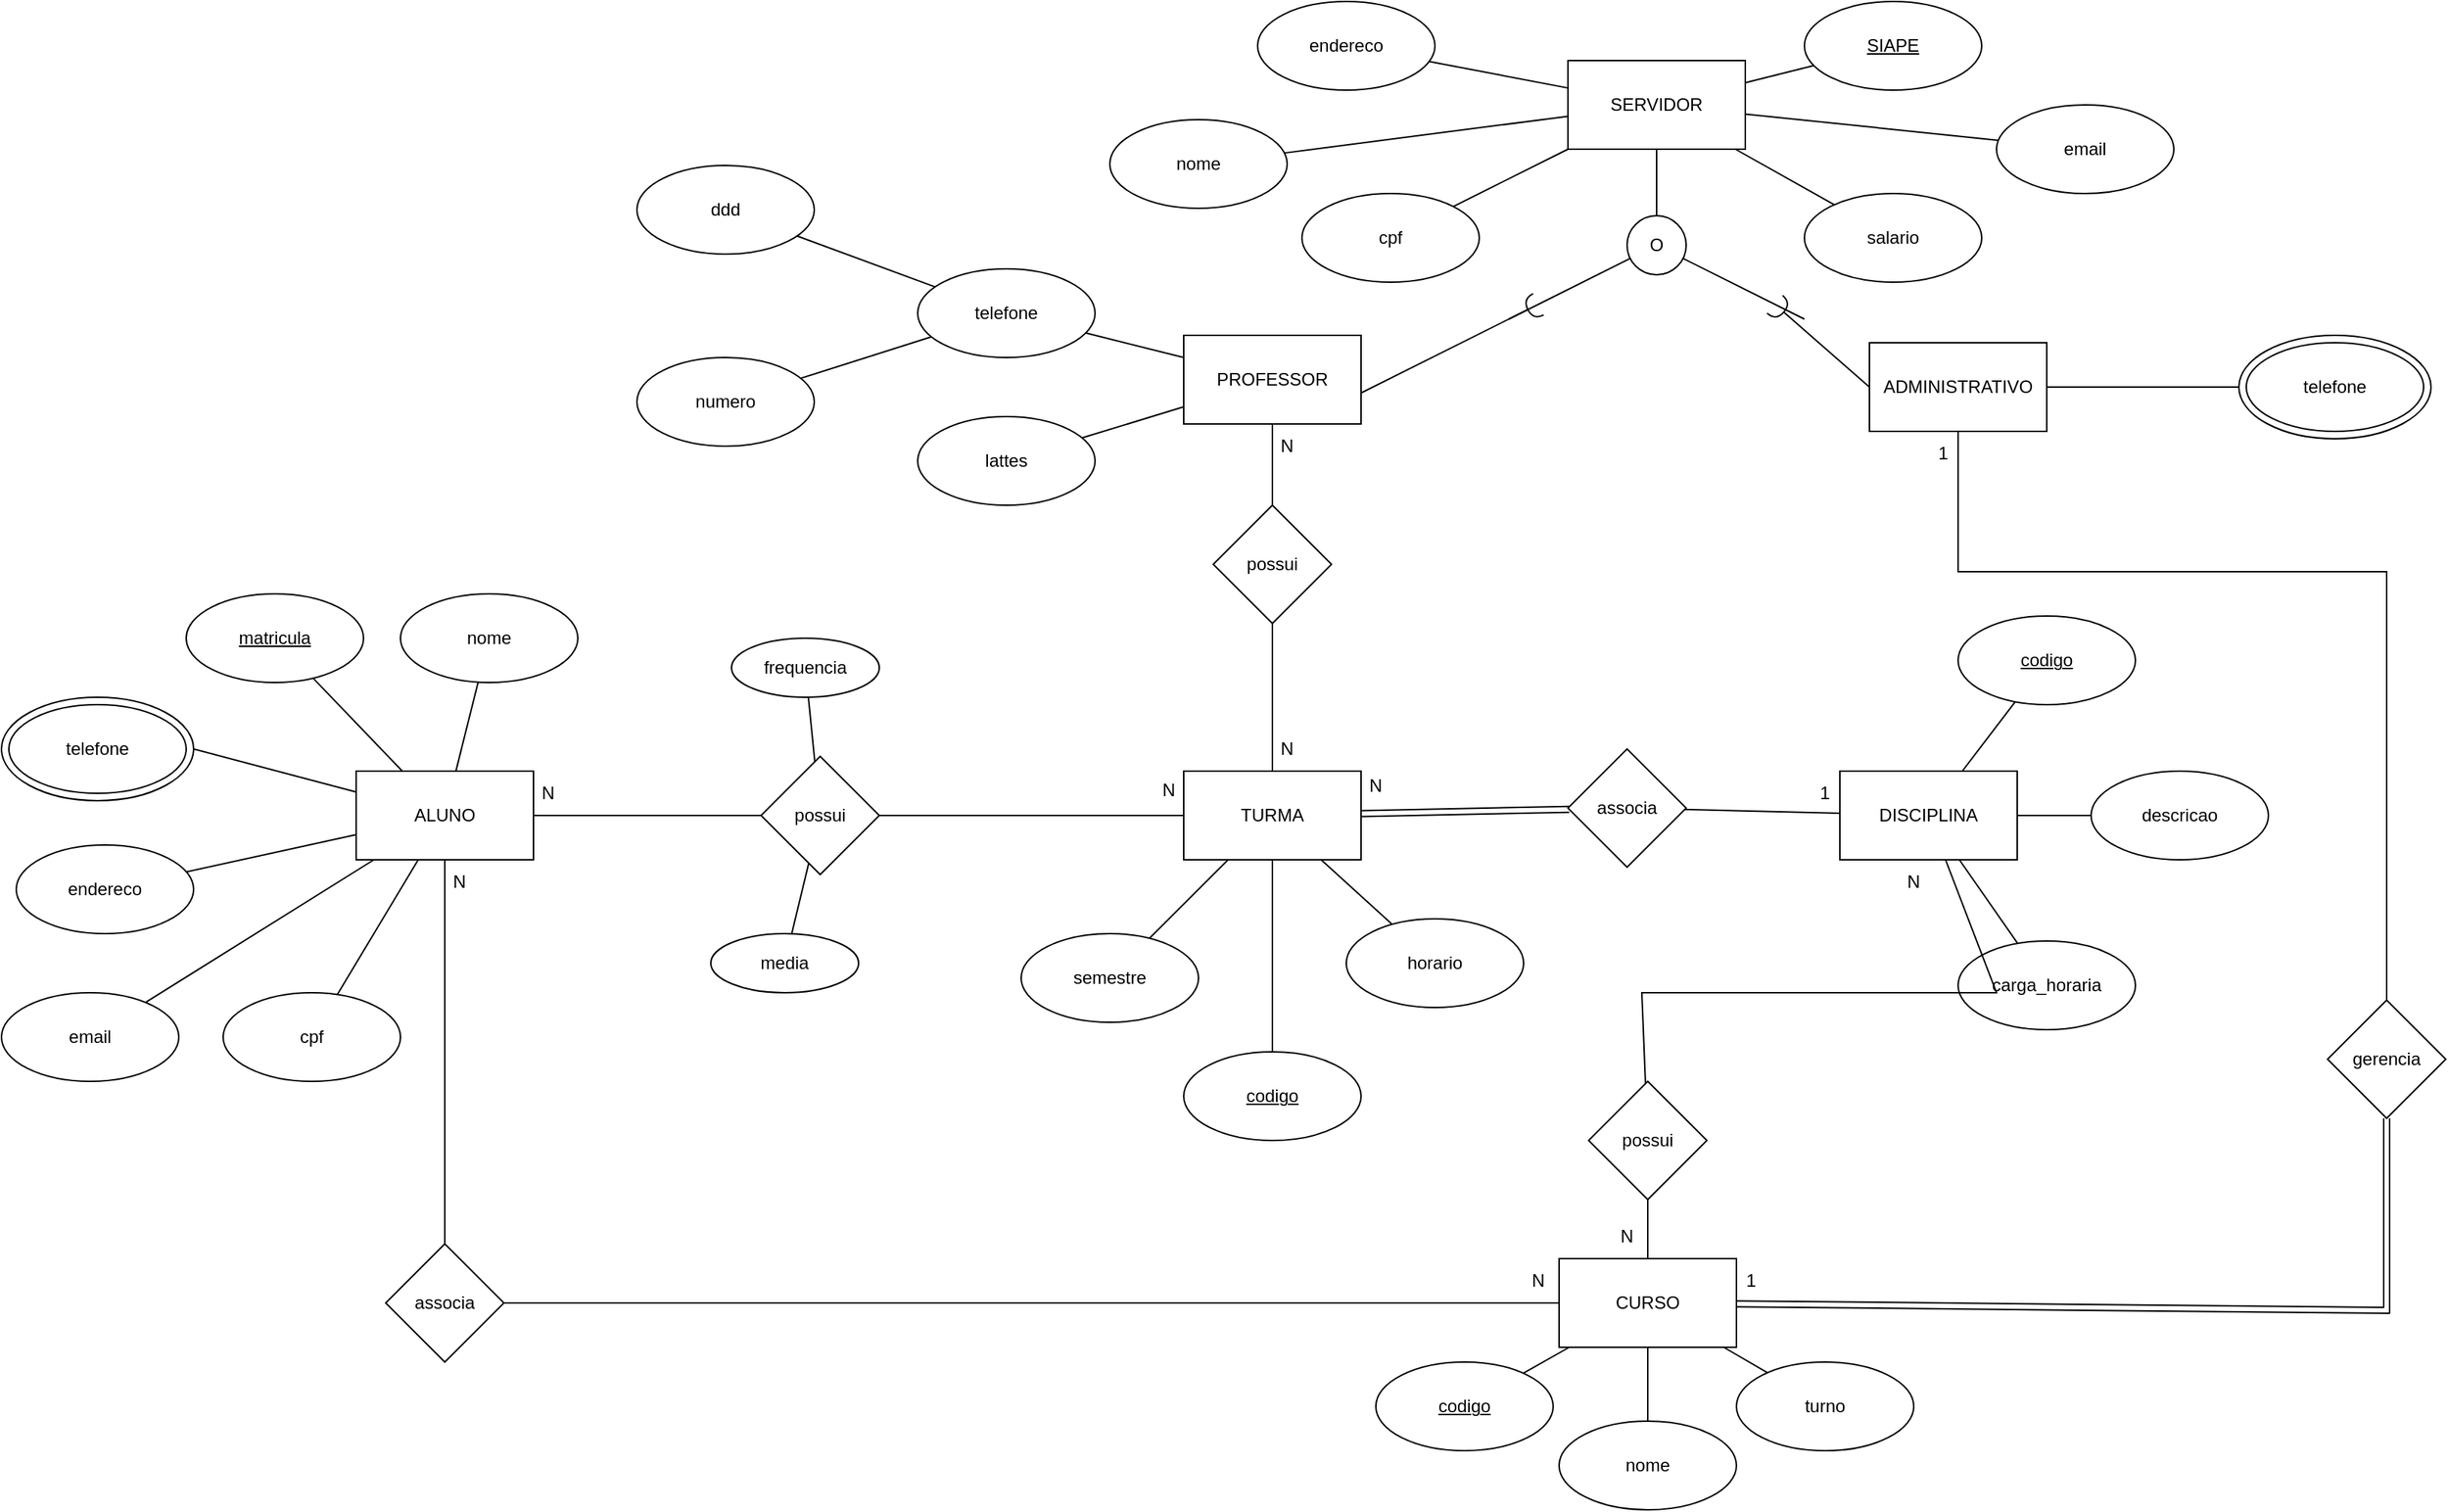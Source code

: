 <mxfile version="24.2.2" type="github">
  <diagram name="Página-1" id="IAKJVxWq2CspnANiIu_g">
    <mxGraphModel dx="3137" dy="1265" grid="1" gridSize="10" guides="1" tooltips="1" connect="1" arrows="1" fold="1" page="1" pageScale="1" pageWidth="827" pageHeight="1169" math="0" shadow="0">
      <root>
        <mxCell id="0" />
        <mxCell id="1" parent="0" />
        <mxCell id="r-bAOHx8kJSiw9mAiXGv-1" value="ALUNO" style="rounded=0;whiteSpace=wrap;html=1;" parent="1" vertex="1">
          <mxGeometry x="-587" y="595" width="120" height="60" as="geometry" />
        </mxCell>
        <mxCell id="r-bAOHx8kJSiw9mAiXGv-2" value="PROFESSOR" style="rounded=0;whiteSpace=wrap;html=1;" parent="1" vertex="1">
          <mxGeometry x="-27" y="300" width="120" height="60" as="geometry" />
        </mxCell>
        <mxCell id="r-bAOHx8kJSiw9mAiXGv-4" value="DISCIPLINA" style="rounded=0;whiteSpace=wrap;html=1;" parent="1" vertex="1">
          <mxGeometry x="417" y="595" width="120" height="60" as="geometry" />
        </mxCell>
        <mxCell id="r-bAOHx8kJSiw9mAiXGv-5" value="SERVIDOR" style="rounded=0;whiteSpace=wrap;html=1;" parent="1" vertex="1">
          <mxGeometry x="233" y="114" width="120" height="60" as="geometry" />
        </mxCell>
        <mxCell id="r-bAOHx8kJSiw9mAiXGv-6" value="ADMINISTRATIVO" style="rounded=0;whiteSpace=wrap;html=1;" parent="1" vertex="1">
          <mxGeometry x="437" y="305" width="120" height="60" as="geometry" />
        </mxCell>
        <mxCell id="r-bAOHx8kJSiw9mAiXGv-7" value="TURMA" style="rounded=0;whiteSpace=wrap;html=1;" parent="1" vertex="1">
          <mxGeometry x="-27" y="595" width="120" height="60" as="geometry" />
        </mxCell>
        <mxCell id="r-bAOHx8kJSiw9mAiXGv-8" value="CURSO" style="rounded=0;whiteSpace=wrap;html=1;" parent="1" vertex="1">
          <mxGeometry x="227" y="925" width="120" height="60" as="geometry" />
        </mxCell>
        <mxCell id="r-bAOHx8kJSiw9mAiXGv-9" value="&lt;u&gt;matricula&lt;/u&gt;" style="ellipse;whiteSpace=wrap;html=1;" parent="1" vertex="1">
          <mxGeometry x="-702" y="475" width="120" height="60" as="geometry" />
        </mxCell>
        <mxCell id="r-bAOHx8kJSiw9mAiXGv-10" value="nome" style="ellipse;whiteSpace=wrap;html=1;" parent="1" vertex="1">
          <mxGeometry x="-557" y="475" width="120" height="60" as="geometry" />
        </mxCell>
        <mxCell id="r-bAOHx8kJSiw9mAiXGv-11" value="endereco" style="ellipse;whiteSpace=wrap;html=1;" parent="1" vertex="1">
          <mxGeometry x="-817" y="645" width="120" height="60" as="geometry" />
        </mxCell>
        <mxCell id="r-bAOHx8kJSiw9mAiXGv-12" value="email" style="ellipse;whiteSpace=wrap;html=1;" parent="1" vertex="1">
          <mxGeometry x="-827" y="745" width="120" height="60" as="geometry" />
        </mxCell>
        <mxCell id="r-bAOHx8kJSiw9mAiXGv-13" value="cpf" style="ellipse;whiteSpace=wrap;html=1;" parent="1" vertex="1">
          <mxGeometry x="-677" y="745" width="120" height="60" as="geometry" />
        </mxCell>
        <mxCell id="r-bAOHx8kJSiw9mAiXGv-16" value="" style="ellipse;whiteSpace=wrap;html=1;" parent="1" vertex="1">
          <mxGeometry x="-827" y="545" width="130" height="70" as="geometry" />
        </mxCell>
        <mxCell id="r-bAOHx8kJSiw9mAiXGv-17" value="telefone" style="ellipse;whiteSpace=wrap;html=1;" parent="1" vertex="1">
          <mxGeometry x="-822" y="550" width="120" height="60" as="geometry" />
        </mxCell>
        <mxCell id="r-bAOHx8kJSiw9mAiXGv-19" value="" style="endArrow=none;html=1;rounded=0;" parent="1" source="r-bAOHx8kJSiw9mAiXGv-13" target="r-bAOHx8kJSiw9mAiXGv-1" edge="1">
          <mxGeometry width="50" height="50" relative="1" as="geometry">
            <mxPoint x="-127" y="705" as="sourcePoint" />
            <mxPoint x="-77" y="655" as="targetPoint" />
          </mxGeometry>
        </mxCell>
        <mxCell id="r-bAOHx8kJSiw9mAiXGv-20" value="" style="endArrow=none;html=1;rounded=0;" parent="1" source="r-bAOHx8kJSiw9mAiXGv-12" target="r-bAOHx8kJSiw9mAiXGv-1" edge="1">
          <mxGeometry width="50" height="50" relative="1" as="geometry">
            <mxPoint x="-127" y="705" as="sourcePoint" />
            <mxPoint x="-77" y="655" as="targetPoint" />
          </mxGeometry>
        </mxCell>
        <mxCell id="r-bAOHx8kJSiw9mAiXGv-22" value="" style="endArrow=none;html=1;rounded=0;" parent="1" source="r-bAOHx8kJSiw9mAiXGv-10" target="r-bAOHx8kJSiw9mAiXGv-1" edge="1">
          <mxGeometry width="50" height="50" relative="1" as="geometry">
            <mxPoint x="-127" y="705" as="sourcePoint" />
            <mxPoint x="-77" y="655" as="targetPoint" />
          </mxGeometry>
        </mxCell>
        <mxCell id="r-bAOHx8kJSiw9mAiXGv-24" value="" style="endArrow=none;html=1;rounded=0;" parent="1" source="r-bAOHx8kJSiw9mAiXGv-9" target="r-bAOHx8kJSiw9mAiXGv-1" edge="1">
          <mxGeometry width="50" height="50" relative="1" as="geometry">
            <mxPoint x="-127" y="705" as="sourcePoint" />
            <mxPoint x="-77" y="655" as="targetPoint" />
          </mxGeometry>
        </mxCell>
        <mxCell id="r-bAOHx8kJSiw9mAiXGv-25" value="" style="endArrow=none;html=1;rounded=0;exitX=1;exitY=0.5;exitDx=0;exitDy=0;" parent="1" source="r-bAOHx8kJSiw9mAiXGv-16" target="r-bAOHx8kJSiw9mAiXGv-1" edge="1">
          <mxGeometry width="50" height="50" relative="1" as="geometry">
            <mxPoint x="-127" y="705" as="sourcePoint" />
            <mxPoint x="-77" y="655" as="targetPoint" />
          </mxGeometry>
        </mxCell>
        <mxCell id="r-bAOHx8kJSiw9mAiXGv-26" value="" style="endArrow=none;html=1;rounded=0;" parent="1" source="r-bAOHx8kJSiw9mAiXGv-11" target="r-bAOHx8kJSiw9mAiXGv-1" edge="1">
          <mxGeometry width="50" height="50" relative="1" as="geometry">
            <mxPoint x="-127" y="705" as="sourcePoint" />
            <mxPoint x="-77" y="655" as="targetPoint" />
          </mxGeometry>
        </mxCell>
        <mxCell id="r-bAOHx8kJSiw9mAiXGv-27" value="&lt;u&gt;SIAPE&lt;/u&gt;" style="ellipse;whiteSpace=wrap;html=1;" parent="1" vertex="1">
          <mxGeometry x="393" y="74" width="120" height="60" as="geometry" />
        </mxCell>
        <mxCell id="r-bAOHx8kJSiw9mAiXGv-28" value="nome" style="ellipse;whiteSpace=wrap;html=1;" parent="1" vertex="1">
          <mxGeometry x="-77" y="154" width="120" height="60" as="geometry" />
        </mxCell>
        <mxCell id="r-bAOHx8kJSiw9mAiXGv-30" value="endereco" style="ellipse;whiteSpace=wrap;html=1;" parent="1" vertex="1">
          <mxGeometry x="23" y="74" width="120" height="60" as="geometry" />
        </mxCell>
        <mxCell id="r-bAOHx8kJSiw9mAiXGv-31" value="salario" style="ellipse;whiteSpace=wrap;html=1;" parent="1" vertex="1">
          <mxGeometry x="393" y="204" width="120" height="60" as="geometry" />
        </mxCell>
        <mxCell id="r-bAOHx8kJSiw9mAiXGv-32" value="lattes" style="ellipse;whiteSpace=wrap;html=1;" parent="1" vertex="1">
          <mxGeometry x="-207" y="355" width="120" height="60" as="geometry" />
        </mxCell>
        <mxCell id="r-bAOHx8kJSiw9mAiXGv-33" value="email" style="ellipse;whiteSpace=wrap;html=1;" parent="1" vertex="1">
          <mxGeometry x="523" y="144" width="120" height="60" as="geometry" />
        </mxCell>
        <mxCell id="r-bAOHx8kJSiw9mAiXGv-34" value="cpf" style="ellipse;whiteSpace=wrap;html=1;" parent="1" vertex="1">
          <mxGeometry x="53" y="204" width="120" height="60" as="geometry" />
        </mxCell>
        <mxCell id="r-bAOHx8kJSiw9mAiXGv-35" value="telefone" style="ellipse;whiteSpace=wrap;html=1;" parent="1" vertex="1">
          <mxGeometry x="-207" y="255" width="120" height="60" as="geometry" />
        </mxCell>
        <mxCell id="r-bAOHx8kJSiw9mAiXGv-36" value="ddd" style="ellipse;whiteSpace=wrap;html=1;" parent="1" vertex="1">
          <mxGeometry x="-397" y="185" width="120" height="60" as="geometry" />
        </mxCell>
        <mxCell id="r-bAOHx8kJSiw9mAiXGv-37" value="numero" style="ellipse;whiteSpace=wrap;html=1;" parent="1" vertex="1">
          <mxGeometry x="-397" y="315" width="120" height="60" as="geometry" />
        </mxCell>
        <mxCell id="r-bAOHx8kJSiw9mAiXGv-38" value="" style="endArrow=none;html=1;rounded=0;" parent="1" source="r-bAOHx8kJSiw9mAiXGv-36" target="r-bAOHx8kJSiw9mAiXGv-35" edge="1">
          <mxGeometry width="50" height="50" relative="1" as="geometry">
            <mxPoint x="-397" y="195" as="sourcePoint" />
            <mxPoint x="-347" y="145" as="targetPoint" />
          </mxGeometry>
        </mxCell>
        <mxCell id="r-bAOHx8kJSiw9mAiXGv-39" value="" style="endArrow=none;html=1;rounded=0;" parent="1" source="r-bAOHx8kJSiw9mAiXGv-37" target="r-bAOHx8kJSiw9mAiXGv-35" edge="1">
          <mxGeometry width="50" height="50" relative="1" as="geometry">
            <mxPoint x="-397" y="195" as="sourcePoint" />
            <mxPoint x="-347" y="145" as="targetPoint" />
          </mxGeometry>
        </mxCell>
        <mxCell id="r-bAOHx8kJSiw9mAiXGv-40" value="" style="ellipse;whiteSpace=wrap;html=1;" parent="1" vertex="1">
          <mxGeometry x="687" y="300" width="130" height="70" as="geometry" />
        </mxCell>
        <mxCell id="r-bAOHx8kJSiw9mAiXGv-41" value="telefone" style="ellipse;whiteSpace=wrap;html=1;" parent="1" vertex="1">
          <mxGeometry x="692" y="305" width="120" height="60" as="geometry" />
        </mxCell>
        <mxCell id="r-bAOHx8kJSiw9mAiXGv-42" value="" style="endArrow=none;html=1;rounded=0;" parent="1" source="r-bAOHx8kJSiw9mAiXGv-32" target="r-bAOHx8kJSiw9mAiXGv-2" edge="1">
          <mxGeometry width="50" height="50" relative="1" as="geometry">
            <mxPoint x="33" y="520" as="sourcePoint" />
            <mxPoint x="83" y="470" as="targetPoint" />
          </mxGeometry>
        </mxCell>
        <mxCell id="r-bAOHx8kJSiw9mAiXGv-43" value="" style="endArrow=none;html=1;rounded=0;" parent="1" source="r-bAOHx8kJSiw9mAiXGv-2" target="r-bAOHx8kJSiw9mAiXGv-35" edge="1">
          <mxGeometry width="50" height="50" relative="1" as="geometry">
            <mxPoint x="33" y="520" as="sourcePoint" />
            <mxPoint x="83" y="470" as="targetPoint" />
          </mxGeometry>
        </mxCell>
        <mxCell id="r-bAOHx8kJSiw9mAiXGv-44" value="" style="endArrow=none;html=1;rounded=0;entryX=0;entryY=0.5;entryDx=0;entryDy=0;" parent="1" source="r-bAOHx8kJSiw9mAiXGv-6" target="r-bAOHx8kJSiw9mAiXGv-40" edge="1">
          <mxGeometry width="50" height="50" relative="1" as="geometry">
            <mxPoint x="-13" y="525" as="sourcePoint" />
            <mxPoint x="37" y="475" as="targetPoint" />
          </mxGeometry>
        </mxCell>
        <mxCell id="r-bAOHx8kJSiw9mAiXGv-45" value="" style="endArrow=none;html=1;rounded=0;" parent="1" source="r-bAOHx8kJSiw9mAiXGv-34" target="r-bAOHx8kJSiw9mAiXGv-5" edge="1">
          <mxGeometry width="50" height="50" relative="1" as="geometry">
            <mxPoint x="33" y="374" as="sourcePoint" />
            <mxPoint x="83" y="324" as="targetPoint" />
          </mxGeometry>
        </mxCell>
        <mxCell id="r-bAOHx8kJSiw9mAiXGv-46" value="" style="endArrow=none;html=1;rounded=0;" parent="1" source="r-bAOHx8kJSiw9mAiXGv-31" target="r-bAOHx8kJSiw9mAiXGv-5" edge="1">
          <mxGeometry width="50" height="50" relative="1" as="geometry">
            <mxPoint x="33" y="374" as="sourcePoint" />
            <mxPoint x="83" y="324" as="targetPoint" />
          </mxGeometry>
        </mxCell>
        <mxCell id="r-bAOHx8kJSiw9mAiXGv-47" value="" style="endArrow=none;html=1;rounded=0;" parent="1" source="r-bAOHx8kJSiw9mAiXGv-28" target="r-bAOHx8kJSiw9mAiXGv-5" edge="1">
          <mxGeometry width="50" height="50" relative="1" as="geometry">
            <mxPoint x="13" y="204" as="sourcePoint" />
            <mxPoint x="83" y="324" as="targetPoint" />
          </mxGeometry>
        </mxCell>
        <mxCell id="r-bAOHx8kJSiw9mAiXGv-48" value="" style="endArrow=none;html=1;rounded=0;" parent="1" source="r-bAOHx8kJSiw9mAiXGv-30" target="r-bAOHx8kJSiw9mAiXGv-5" edge="1">
          <mxGeometry width="50" height="50" relative="1" as="geometry">
            <mxPoint x="33" y="374" as="sourcePoint" />
            <mxPoint x="83" y="324" as="targetPoint" />
          </mxGeometry>
        </mxCell>
        <mxCell id="r-bAOHx8kJSiw9mAiXGv-49" value="" style="endArrow=none;html=1;rounded=0;" parent="1" source="r-bAOHx8kJSiw9mAiXGv-27" target="r-bAOHx8kJSiw9mAiXGv-5" edge="1">
          <mxGeometry width="50" height="50" relative="1" as="geometry">
            <mxPoint x="33" y="374" as="sourcePoint" />
            <mxPoint x="83" y="324" as="targetPoint" />
          </mxGeometry>
        </mxCell>
        <mxCell id="r-bAOHx8kJSiw9mAiXGv-50" value="" style="endArrow=none;html=1;rounded=0;" parent="1" source="r-bAOHx8kJSiw9mAiXGv-33" target="r-bAOHx8kJSiw9mAiXGv-5" edge="1">
          <mxGeometry width="50" height="50" relative="1" as="geometry">
            <mxPoint x="33" y="374" as="sourcePoint" />
            <mxPoint x="83" y="324" as="targetPoint" />
          </mxGeometry>
        </mxCell>
        <mxCell id="r-bAOHx8kJSiw9mAiXGv-52" value="O" style="ellipse;whiteSpace=wrap;html=1;aspect=fixed;" parent="1" vertex="1">
          <mxGeometry x="273" y="219" width="40" height="40" as="geometry" />
        </mxCell>
        <mxCell id="r-bAOHx8kJSiw9mAiXGv-56" value="" style="endArrow=none;html=1;rounded=0;" parent="1" source="r-bAOHx8kJSiw9mAiXGv-5" target="r-bAOHx8kJSiw9mAiXGv-52" edge="1">
          <mxGeometry width="50" height="50" relative="1" as="geometry">
            <mxPoint x="233" y="309" as="sourcePoint" />
            <mxPoint x="283" y="259" as="targetPoint" />
          </mxGeometry>
        </mxCell>
        <mxCell id="r-bAOHx8kJSiw9mAiXGv-57" value="" style="endArrow=none;html=1;rounded=0;startArrow=halfCircle;startFill=0;" parent="1" edge="1">
          <mxGeometry width="50" height="50" relative="1" as="geometry">
            <mxPoint x="213" y="279" as="sourcePoint" />
            <mxPoint x="93" y="339" as="targetPoint" />
          </mxGeometry>
        </mxCell>
        <mxCell id="r-bAOHx8kJSiw9mAiXGv-58" value="" style="endArrow=halfCircle;html=1;rounded=0;endFill=0;exitX=0;exitY=0.5;exitDx=0;exitDy=0;" parent="1" source="r-bAOHx8kJSiw9mAiXGv-6" edge="1">
          <mxGeometry width="50" height="50" relative="1" as="geometry">
            <mxPoint x="486.333" y="339" as="sourcePoint" />
            <mxPoint x="373" y="279" as="targetPoint" />
          </mxGeometry>
        </mxCell>
        <mxCell id="r-bAOHx8kJSiw9mAiXGv-59" value="" style="endArrow=none;html=1;rounded=0;" parent="1" target="r-bAOHx8kJSiw9mAiXGv-52" edge="1">
          <mxGeometry width="50" height="50" relative="1" as="geometry">
            <mxPoint x="193" y="289" as="sourcePoint" />
            <mxPoint x="283" y="259" as="targetPoint" />
          </mxGeometry>
        </mxCell>
        <mxCell id="r-bAOHx8kJSiw9mAiXGv-60" value="" style="endArrow=none;html=1;rounded=0;endFill=0;" parent="1" target="r-bAOHx8kJSiw9mAiXGv-52" edge="1">
          <mxGeometry width="50" height="50" relative="1" as="geometry">
            <mxPoint x="393" y="289" as="sourcePoint" />
            <mxPoint x="283" y="259" as="targetPoint" />
          </mxGeometry>
        </mxCell>
        <mxCell id="r-bAOHx8kJSiw9mAiXGv-61" value="&lt;u&gt;codigo&lt;/u&gt;" style="ellipse;whiteSpace=wrap;html=1;" parent="1" vertex="1">
          <mxGeometry x="497" y="490" width="120" height="60" as="geometry" />
        </mxCell>
        <mxCell id="r-bAOHx8kJSiw9mAiXGv-62" value="descricao" style="ellipse;whiteSpace=wrap;html=1;" parent="1" vertex="1">
          <mxGeometry x="587" y="595" width="120" height="60" as="geometry" />
        </mxCell>
        <mxCell id="r-bAOHx8kJSiw9mAiXGv-63" value="carga_horaria" style="ellipse;whiteSpace=wrap;html=1;" parent="1" vertex="1">
          <mxGeometry x="497" y="710" width="120" height="60" as="geometry" />
        </mxCell>
        <mxCell id="r-bAOHx8kJSiw9mAiXGv-64" value="&lt;u&gt;codigo&lt;/u&gt;" style="ellipse;whiteSpace=wrap;html=1;" parent="1" vertex="1">
          <mxGeometry x="-27" y="785" width="120" height="60" as="geometry" />
        </mxCell>
        <mxCell id="r-bAOHx8kJSiw9mAiXGv-65" value="semestre" style="ellipse;whiteSpace=wrap;html=1;" parent="1" vertex="1">
          <mxGeometry x="-137" y="705" width="120" height="60" as="geometry" />
        </mxCell>
        <mxCell id="r-bAOHx8kJSiw9mAiXGv-66" value="horario" style="ellipse;whiteSpace=wrap;html=1;" parent="1" vertex="1">
          <mxGeometry x="83" y="695" width="120" height="60" as="geometry" />
        </mxCell>
        <mxCell id="r-bAOHx8kJSiw9mAiXGv-67" value="" style="endArrow=none;html=1;rounded=0;" parent="1" source="r-bAOHx8kJSiw9mAiXGv-64" target="r-bAOHx8kJSiw9mAiXGv-7" edge="1">
          <mxGeometry width="50" height="50" relative="1" as="geometry">
            <mxPoint x="-117" y="635" as="sourcePoint" />
            <mxPoint x="-67" y="585" as="targetPoint" />
          </mxGeometry>
        </mxCell>
        <mxCell id="r-bAOHx8kJSiw9mAiXGv-68" value="" style="endArrow=none;html=1;rounded=0;" parent="1" source="r-bAOHx8kJSiw9mAiXGv-65" target="r-bAOHx8kJSiw9mAiXGv-7" edge="1">
          <mxGeometry width="50" height="50" relative="1" as="geometry">
            <mxPoint x="-117" y="635" as="sourcePoint" />
            <mxPoint x="-67" y="585" as="targetPoint" />
          </mxGeometry>
        </mxCell>
        <mxCell id="r-bAOHx8kJSiw9mAiXGv-69" value="" style="endArrow=none;html=1;rounded=0;" parent="1" source="r-bAOHx8kJSiw9mAiXGv-66" target="r-bAOHx8kJSiw9mAiXGv-7" edge="1">
          <mxGeometry width="50" height="50" relative="1" as="geometry">
            <mxPoint x="-117" y="635" as="sourcePoint" />
            <mxPoint x="-67" y="585" as="targetPoint" />
          </mxGeometry>
        </mxCell>
        <mxCell id="r-bAOHx8kJSiw9mAiXGv-70" value="" style="endArrow=none;html=1;rounded=0;" parent="1" source="r-bAOHx8kJSiw9mAiXGv-4" target="r-bAOHx8kJSiw9mAiXGv-61" edge="1">
          <mxGeometry width="50" height="50" relative="1" as="geometry">
            <mxPoint x="-163" y="590" as="sourcePoint" />
            <mxPoint x="-113" y="540" as="targetPoint" />
          </mxGeometry>
        </mxCell>
        <mxCell id="r-bAOHx8kJSiw9mAiXGv-71" value="" style="endArrow=none;html=1;rounded=0;" parent="1" source="r-bAOHx8kJSiw9mAiXGv-62" target="r-bAOHx8kJSiw9mAiXGv-4" edge="1">
          <mxGeometry width="50" height="50" relative="1" as="geometry">
            <mxPoint x="-163" y="590" as="sourcePoint" />
            <mxPoint x="-113" y="540" as="targetPoint" />
          </mxGeometry>
        </mxCell>
        <mxCell id="r-bAOHx8kJSiw9mAiXGv-72" value="" style="endArrow=none;html=1;rounded=0;" parent="1" source="r-bAOHx8kJSiw9mAiXGv-63" target="r-bAOHx8kJSiw9mAiXGv-4" edge="1">
          <mxGeometry width="50" height="50" relative="1" as="geometry">
            <mxPoint x="-163" y="590" as="sourcePoint" />
            <mxPoint x="-113" y="540" as="targetPoint" />
          </mxGeometry>
        </mxCell>
        <mxCell id="r-bAOHx8kJSiw9mAiXGv-73" value="associa" style="rhombus;whiteSpace=wrap;html=1;" parent="1" vertex="1">
          <mxGeometry x="233" y="580" width="80" height="80" as="geometry" />
        </mxCell>
        <mxCell id="r-bAOHx8kJSiw9mAiXGv-74" value="" style="endArrow=none;html=1;rounded=0;shape=link;" parent="1" source="r-bAOHx8kJSiw9mAiXGv-7" target="r-bAOHx8kJSiw9mAiXGv-73" edge="1">
          <mxGeometry width="50" height="50" relative="1" as="geometry">
            <mxPoint x="-117" y="585" as="sourcePoint" />
            <mxPoint x="-67" y="535" as="targetPoint" />
          </mxGeometry>
        </mxCell>
        <mxCell id="r-bAOHx8kJSiw9mAiXGv-75" value="" style="endArrow=none;html=1;rounded=0;" parent="1" source="r-bAOHx8kJSiw9mAiXGv-73" target="r-bAOHx8kJSiw9mAiXGv-4" edge="1">
          <mxGeometry width="50" height="50" relative="1" as="geometry">
            <mxPoint x="-117" y="585" as="sourcePoint" />
            <mxPoint x="-67" y="535" as="targetPoint" />
          </mxGeometry>
        </mxCell>
        <mxCell id="r-bAOHx8kJSiw9mAiXGv-76" value="N" style="text;html=1;align=center;verticalAlign=middle;whiteSpace=wrap;rounded=0;" parent="1" vertex="1">
          <mxGeometry x="93" y="590" width="20" height="30" as="geometry" />
        </mxCell>
        <mxCell id="r-bAOHx8kJSiw9mAiXGv-77" value="1" style="text;html=1;align=center;verticalAlign=middle;whiteSpace=wrap;rounded=0;" parent="1" vertex="1">
          <mxGeometry x="397" y="595" width="20" height="30" as="geometry" />
        </mxCell>
        <mxCell id="r-bAOHx8kJSiw9mAiXGv-80" value="possui" style="rhombus;whiteSpace=wrap;html=1;" parent="1" vertex="1">
          <mxGeometry x="-7" y="415" width="80" height="80" as="geometry" />
        </mxCell>
        <mxCell id="r-bAOHx8kJSiw9mAiXGv-81" value="" style="endArrow=none;html=1;rounded=0;" parent="1" source="r-bAOHx8kJSiw9mAiXGv-7" target="r-bAOHx8kJSiw9mAiXGv-80" edge="1">
          <mxGeometry width="50" height="50" relative="1" as="geometry">
            <mxPoint x="173" y="585" as="sourcePoint" />
            <mxPoint x="223" y="535" as="targetPoint" />
          </mxGeometry>
        </mxCell>
        <mxCell id="r-bAOHx8kJSiw9mAiXGv-82" value="" style="endArrow=none;html=1;rounded=0;" parent="1" source="r-bAOHx8kJSiw9mAiXGv-80" target="r-bAOHx8kJSiw9mAiXGv-2" edge="1">
          <mxGeometry width="50" height="50" relative="1" as="geometry">
            <mxPoint x="173" y="615" as="sourcePoint" />
            <mxPoint x="223" y="565" as="targetPoint" />
          </mxGeometry>
        </mxCell>
        <mxCell id="r-bAOHx8kJSiw9mAiXGv-83" value="N" style="text;html=1;align=center;verticalAlign=middle;whiteSpace=wrap;rounded=0;" parent="1" vertex="1">
          <mxGeometry x="33" y="565" width="20" height="30" as="geometry" />
        </mxCell>
        <mxCell id="r-bAOHx8kJSiw9mAiXGv-84" value="N" style="text;html=1;align=center;verticalAlign=middle;whiteSpace=wrap;rounded=0;" parent="1" vertex="1">
          <mxGeometry x="33" y="360" width="20" height="30" as="geometry" />
        </mxCell>
        <mxCell id="r-bAOHx8kJSiw9mAiXGv-86" value="possui" style="rhombus;whiteSpace=wrap;html=1;" parent="1" vertex="1">
          <mxGeometry x="-313" y="585" width="80" height="80" as="geometry" />
        </mxCell>
        <mxCell id="r-bAOHx8kJSiw9mAiXGv-87" value="" style="endArrow=none;html=1;rounded=0;" parent="1" source="r-bAOHx8kJSiw9mAiXGv-1" target="r-bAOHx8kJSiw9mAiXGv-86" edge="1">
          <mxGeometry width="50" height="50" relative="1" as="geometry">
            <mxPoint x="-347" y="715" as="sourcePoint" />
            <mxPoint x="-297" y="665" as="targetPoint" />
          </mxGeometry>
        </mxCell>
        <mxCell id="r-bAOHx8kJSiw9mAiXGv-88" value="" style="endArrow=none;html=1;rounded=0;" parent="1" source="r-bAOHx8kJSiw9mAiXGv-86" target="r-bAOHx8kJSiw9mAiXGv-7" edge="1">
          <mxGeometry width="50" height="50" relative="1" as="geometry">
            <mxPoint x="-267" y="835" as="sourcePoint" />
            <mxPoint x="-217" y="785" as="targetPoint" />
          </mxGeometry>
        </mxCell>
        <mxCell id="r-bAOHx8kJSiw9mAiXGv-89" value="N" style="text;html=1;align=center;verticalAlign=middle;whiteSpace=wrap;rounded=0;" parent="1" vertex="1">
          <mxGeometry x="-467" y="595" width="20" height="30" as="geometry" />
        </mxCell>
        <mxCell id="r-bAOHx8kJSiw9mAiXGv-90" value="N" style="text;html=1;align=center;verticalAlign=middle;whiteSpace=wrap;rounded=0;" parent="1" vertex="1">
          <mxGeometry x="-47" y="593" width="20" height="30" as="geometry" />
        </mxCell>
        <mxCell id="r-bAOHx8kJSiw9mAiXGv-91" value="media" style="ellipse;whiteSpace=wrap;html=1;" parent="1" vertex="1">
          <mxGeometry x="-347" y="705" width="100" height="40" as="geometry" />
        </mxCell>
        <mxCell id="r-bAOHx8kJSiw9mAiXGv-92" value="frequencia" style="ellipse;whiteSpace=wrap;html=1;" parent="1" vertex="1">
          <mxGeometry x="-333" y="505" width="100" height="40" as="geometry" />
        </mxCell>
        <mxCell id="r-bAOHx8kJSiw9mAiXGv-93" value="" style="endArrow=none;html=1;rounded=0;" parent="1" source="r-bAOHx8kJSiw9mAiXGv-91" target="r-bAOHx8kJSiw9mAiXGv-86" edge="1">
          <mxGeometry width="50" height="50" relative="1" as="geometry">
            <mxPoint x="-357" y="835" as="sourcePoint" />
            <mxPoint x="-307" y="785" as="targetPoint" />
          </mxGeometry>
        </mxCell>
        <mxCell id="r-bAOHx8kJSiw9mAiXGv-94" value="" style="endArrow=none;html=1;rounded=0;" parent="1" source="r-bAOHx8kJSiw9mAiXGv-86" target="r-bAOHx8kJSiw9mAiXGv-92" edge="1">
          <mxGeometry width="50" height="50" relative="1" as="geometry">
            <mxPoint x="-357" y="835" as="sourcePoint" />
            <mxPoint x="-307" y="785" as="targetPoint" />
          </mxGeometry>
        </mxCell>
        <mxCell id="r-bAOHx8kJSiw9mAiXGv-95" value="&lt;u&gt;codigo&lt;/u&gt;" style="ellipse;whiteSpace=wrap;html=1;" parent="1" vertex="1">
          <mxGeometry x="103" y="995" width="120" height="60" as="geometry" />
        </mxCell>
        <mxCell id="r-bAOHx8kJSiw9mAiXGv-96" value="nome" style="ellipse;whiteSpace=wrap;html=1;" parent="1" vertex="1">
          <mxGeometry x="227" y="1035" width="120" height="60" as="geometry" />
        </mxCell>
        <mxCell id="r-bAOHx8kJSiw9mAiXGv-97" value="turno" style="ellipse;whiteSpace=wrap;html=1;" parent="1" vertex="1">
          <mxGeometry x="347" y="995" width="120" height="60" as="geometry" />
        </mxCell>
        <mxCell id="r-bAOHx8kJSiw9mAiXGv-98" value="" style="endArrow=none;html=1;rounded=0;" parent="1" source="r-bAOHx8kJSiw9mAiXGv-8" target="r-bAOHx8kJSiw9mAiXGv-95" edge="1">
          <mxGeometry width="50" height="50" relative="1" as="geometry">
            <mxPoint x="313" y="785" as="sourcePoint" />
            <mxPoint x="363" y="735" as="targetPoint" />
          </mxGeometry>
        </mxCell>
        <mxCell id="r-bAOHx8kJSiw9mAiXGv-99" value="" style="endArrow=none;html=1;rounded=0;" parent="1" source="r-bAOHx8kJSiw9mAiXGv-8" target="r-bAOHx8kJSiw9mAiXGv-96" edge="1">
          <mxGeometry width="50" height="50" relative="1" as="geometry">
            <mxPoint x="313" y="785" as="sourcePoint" />
            <mxPoint x="363" y="735" as="targetPoint" />
          </mxGeometry>
        </mxCell>
        <mxCell id="r-bAOHx8kJSiw9mAiXGv-100" value="" style="endArrow=none;html=1;rounded=0;" parent="1" source="r-bAOHx8kJSiw9mAiXGv-97" target="r-bAOHx8kJSiw9mAiXGv-8" edge="1">
          <mxGeometry width="50" height="50" relative="1" as="geometry">
            <mxPoint x="313" y="785" as="sourcePoint" />
            <mxPoint x="363" y="735" as="targetPoint" />
          </mxGeometry>
        </mxCell>
        <mxCell id="r-bAOHx8kJSiw9mAiXGv-101" value="associa" style="rhombus;whiteSpace=wrap;html=1;" parent="1" vertex="1">
          <mxGeometry x="-567" y="915" width="80" height="80" as="geometry" />
        </mxCell>
        <mxCell id="r-bAOHx8kJSiw9mAiXGv-102" value="" style="endArrow=none;html=1;rounded=0;" parent="1" source="r-bAOHx8kJSiw9mAiXGv-101" target="r-bAOHx8kJSiw9mAiXGv-8" edge="1">
          <mxGeometry width="50" height="50" relative="1" as="geometry">
            <mxPoint x="-267" y="915" as="sourcePoint" />
            <mxPoint x="-217" y="865" as="targetPoint" />
          </mxGeometry>
        </mxCell>
        <mxCell id="r-bAOHx8kJSiw9mAiXGv-103" value="" style="endArrow=none;html=1;rounded=0;" parent="1" source="r-bAOHx8kJSiw9mAiXGv-101" target="r-bAOHx8kJSiw9mAiXGv-1" edge="1">
          <mxGeometry width="50" height="50" relative="1" as="geometry">
            <mxPoint x="-267" y="965" as="sourcePoint" />
            <mxPoint x="-217" y="915" as="targetPoint" />
            <Array as="points">
              <mxPoint x="-527" y="805" />
            </Array>
          </mxGeometry>
        </mxCell>
        <mxCell id="r-bAOHx8kJSiw9mAiXGv-104" value="possui" style="rhombus;whiteSpace=wrap;html=1;" parent="1" vertex="1">
          <mxGeometry x="247" y="805" width="80" height="80" as="geometry" />
        </mxCell>
        <mxCell id="r-bAOHx8kJSiw9mAiXGv-105" value="" style="endArrow=none;html=1;rounded=0;" parent="1" source="r-bAOHx8kJSiw9mAiXGv-8" target="r-bAOHx8kJSiw9mAiXGv-104" edge="1">
          <mxGeometry width="50" height="50" relative="1" as="geometry">
            <mxPoint x="313" y="955" as="sourcePoint" />
            <mxPoint x="-217" y="915" as="targetPoint" />
            <Array as="points" />
          </mxGeometry>
        </mxCell>
        <mxCell id="r-bAOHx8kJSiw9mAiXGv-106" value="" style="endArrow=none;html=1;rounded=0;" parent="1" source="r-bAOHx8kJSiw9mAiXGv-104" target="r-bAOHx8kJSiw9mAiXGv-4" edge="1">
          <mxGeometry width="50" height="50" relative="1" as="geometry">
            <mxPoint x="-267" y="965" as="sourcePoint" />
            <mxPoint x="-217" y="915" as="targetPoint" />
            <Array as="points">
              <mxPoint x="283" y="745" />
              <mxPoint x="523" y="745" />
            </Array>
          </mxGeometry>
        </mxCell>
        <mxCell id="r-bAOHx8kJSiw9mAiXGv-107" value="N" style="text;html=1;align=center;verticalAlign=middle;whiteSpace=wrap;rounded=0;" parent="1" vertex="1">
          <mxGeometry x="-527" y="655" width="20" height="30" as="geometry" />
        </mxCell>
        <mxCell id="r-bAOHx8kJSiw9mAiXGv-109" value="N" style="text;html=1;align=center;verticalAlign=middle;whiteSpace=wrap;rounded=0;" parent="1" vertex="1">
          <mxGeometry x="203" y="925" width="20" height="30" as="geometry" />
        </mxCell>
        <mxCell id="r-bAOHx8kJSiw9mAiXGv-110" value="1" style="text;html=1;align=center;verticalAlign=middle;whiteSpace=wrap;rounded=0;" parent="1" vertex="1">
          <mxGeometry x="347" y="925" width="20" height="30" as="geometry" />
        </mxCell>
        <mxCell id="r-bAOHx8kJSiw9mAiXGv-113" value="N" style="text;html=1;align=center;verticalAlign=middle;whiteSpace=wrap;rounded=0;" parent="1" vertex="1">
          <mxGeometry x="457" y="655" width="20" height="30" as="geometry" />
        </mxCell>
        <mxCell id="r-bAOHx8kJSiw9mAiXGv-114" value="gerencia" style="rhombus;whiteSpace=wrap;html=1;" parent="1" vertex="1">
          <mxGeometry x="747" y="750" width="80" height="80" as="geometry" />
        </mxCell>
        <mxCell id="r-bAOHx8kJSiw9mAiXGv-115" value="" style="endArrow=none;html=1;rounded=0;" parent="1" source="r-bAOHx8kJSiw9mAiXGv-6" target="r-bAOHx8kJSiw9mAiXGv-114" edge="1">
          <mxGeometry width="50" height="50" relative="1" as="geometry">
            <mxPoint x="267" y="500" as="sourcePoint" />
            <mxPoint x="317" y="450" as="targetPoint" />
            <Array as="points">
              <mxPoint x="497" y="460" />
              <mxPoint x="787" y="460" />
            </Array>
          </mxGeometry>
        </mxCell>
        <mxCell id="r-bAOHx8kJSiw9mAiXGv-116" value="" style="endArrow=none;html=1;rounded=0;shape=link;" parent="1" source="r-bAOHx8kJSiw9mAiXGv-114" target="r-bAOHx8kJSiw9mAiXGv-8" edge="1">
          <mxGeometry width="50" height="50" relative="1" as="geometry">
            <mxPoint x="313" y="465" as="sourcePoint" />
            <mxPoint x="363" y="415" as="targetPoint" />
            <Array as="points">
              <mxPoint x="787" y="960" />
            </Array>
          </mxGeometry>
        </mxCell>
        <mxCell id="r-bAOHx8kJSiw9mAiXGv-117" value="N" style="text;html=1;align=center;verticalAlign=middle;whiteSpace=wrap;rounded=0;" parent="1" vertex="1">
          <mxGeometry x="263" y="895" width="20" height="30" as="geometry" />
        </mxCell>
        <mxCell id="r-bAOHx8kJSiw9mAiXGv-120" value="1" style="text;html=1;align=center;verticalAlign=middle;whiteSpace=wrap;rounded=0;" parent="1" vertex="1">
          <mxGeometry x="477" y="365" width="20" height="30" as="geometry" />
        </mxCell>
      </root>
    </mxGraphModel>
  </diagram>
</mxfile>
